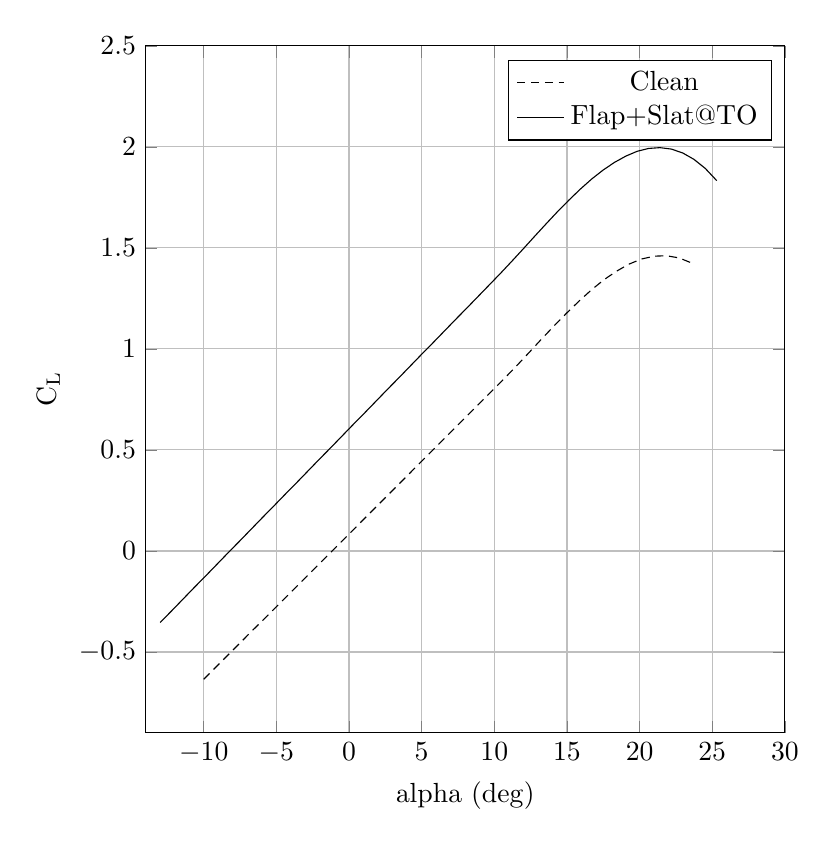 %CL alpha Wing High Lift
\begin{tikzpicture}

\begin{axis}[
width=0.8\textwidth,
height=0.85\textwidth,
scaled ticks=false, tick label style={/pgf/number format/fixed},
xmin=-14.0,
xmax=30,
xlabel={alpha ($\deg$)},
xmajorgrids,
ymin=-0.9,
ymax=2.5,
ylabel={C\textsubscript{L}},
ymajorgrids,
legend entries = {Clean\\Flap+Slat@TO\\}
]

\addplot [
color=black,
densely dashed
]
table[row sep=crcr]{
-10.0	-0.635\\
-9.139	-0.573\\
-8.277	-0.511\\
-7.416	-0.449\\
-6.555	-0.387\\
-5.694	-0.326\\
-4.832	-0.264\\
-3.971	-0.202\\
-3.11	-0.14\\
-2.249	-0.078\\
-1.387	-0.016\\
-0.526	0.046\\
0.335	0.108\\
1.196	0.17\\
2.058	0.232\\
2.919	0.294\\
3.78	0.356\\
4.641	0.418\\
5.503	0.48\\
6.364	0.542\\
7.225	0.604\\
8.086	0.666\\
8.948	0.728\\
9.809	0.79\\
10.67	0.852\\
11.531	0.916\\
12.393	0.982\\
13.254	1.049\\
14.115	1.114\\
14.976	1.177\\
15.838	1.237\\
16.699	1.293\\
17.56	1.343\\
18.421	1.385\\
19.283	1.42\\
20.144	1.445\\
21.005	1.459\\
21.866	1.461\\
22.728	1.45\\
23.589	1.425\\
};

\addplot [
color=black,
solid
]
table[row sep=crcr]{
-13.0	-0.354\\
-12.218	-0.297\\
-11.437	-0.239\\
-10.655	-0.181\\
-9.873	-0.124\\
-9.091	-0.066\\
-8.31	-0.008\\
-7.528	0.049\\
-6.746	0.107\\
-5.964	0.165\\
-5.183	0.222\\
-4.401	0.28\\
-3.619	0.337\\
-2.837	0.395\\
-2.056	0.453\\
-1.274	0.51\\
-0.492	0.568\\
0.29	0.626\\
1.071	0.683\\
1.853	0.741\\
2.635	0.799\\
3.417	0.856\\
4.198	0.914\\
4.98	0.972\\
5.762	1.029\\
6.544	1.087\\
7.325	1.145\\
8.107	1.202\\
8.889	1.26\\
9.671	1.318\\
10.452	1.376\\
11.234	1.436\\
12.016	1.497\\
12.798	1.559\\
13.579	1.62\\
14.361	1.68\\
15.143	1.737\\
15.924	1.791\\
16.706	1.841\\
17.488	1.885\\
18.27	1.923\\
19.051	1.954\\
19.833	1.978\\
20.615	1.992\\
21.397	1.996\\
22.178	1.989\\
22.96	1.97\\
23.742	1.938\\
24.524	1.893\\
25.305	1.833\\
};
\end{axis}
\end{tikzpicture}%
